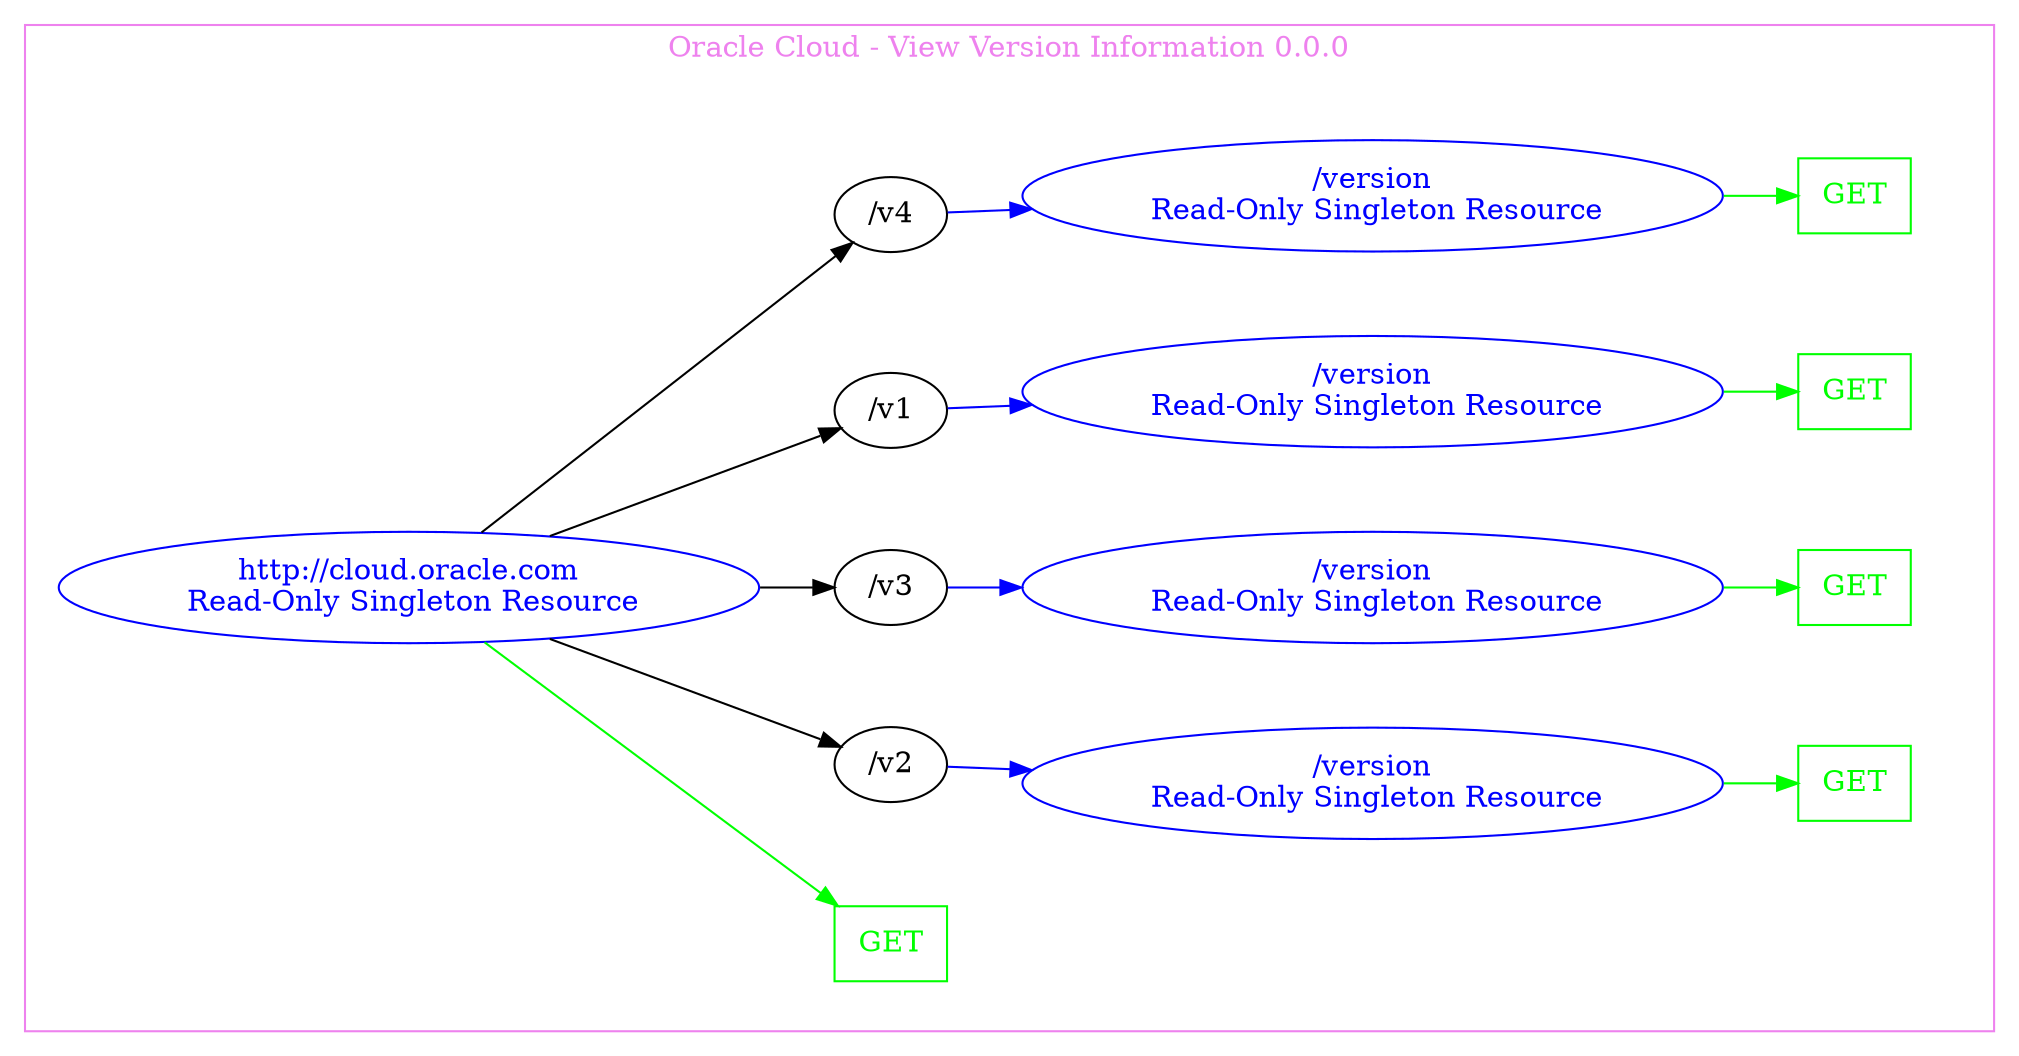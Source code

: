 digraph Cloud_Computing_REST_API {
rankdir="LR";
subgraph cluster_0 {
label="Oracle Cloud - View Version Information 0.0.0"
color=violet
fontcolor=violet
subgraph cluster_1 {
label=""
color=white
fontcolor=white
node1 [label="http://cloud.oracle.com\n Read-Only Singleton Resource", shape="ellipse", color="blue", fontcolor="blue"]
node1 -> node2 [color="green", fontcolor="green"]
subgraph cluster_2 {
label=""
color=white
fontcolor=white
node2 [label="GET", shape="box", color="green", fontcolor="green"]
}
node1 -> node3 [color="black", fontcolor="black"]
subgraph cluster_3 {
label=""
color=white
fontcolor=white
node3 [label="/v2", shape="ellipse", color="black", fontcolor="black"]
node3 -> node4 [color="blue", fontcolor="blue"]
subgraph cluster_4 {
label=""
color=white
fontcolor=white
node4 [label="/version\n Read-Only Singleton Resource", shape="ellipse", color="blue", fontcolor="blue"]
node4 -> node5 [color="green", fontcolor="green"]
subgraph cluster_5 {
label=""
color=white
fontcolor=white
node5 [label="GET", shape="box", color="green", fontcolor="green"]
}
}
}
node1 -> node6 [color="black", fontcolor="black"]
subgraph cluster_6 {
label=""
color=white
fontcolor=white
node6 [label="/v3", shape="ellipse", color="black", fontcolor="black"]
node6 -> node7 [color="blue", fontcolor="blue"]
subgraph cluster_7 {
label=""
color=white
fontcolor=white
node7 [label="/version\n Read-Only Singleton Resource", shape="ellipse", color="blue", fontcolor="blue"]
node7 -> node8 [color="green", fontcolor="green"]
subgraph cluster_8 {
label=""
color=white
fontcolor=white
node8 [label="GET", shape="box", color="green", fontcolor="green"]
}
}
}
node1 -> node9 [color="black", fontcolor="black"]
subgraph cluster_9 {
label=""
color=white
fontcolor=white
node9 [label="/v1", shape="ellipse", color="black", fontcolor="black"]
node9 -> node10 [color="blue", fontcolor="blue"]
subgraph cluster_10 {
label=""
color=white
fontcolor=white
node10 [label="/version\n Read-Only Singleton Resource", shape="ellipse", color="blue", fontcolor="blue"]
node10 -> node11 [color="green", fontcolor="green"]
subgraph cluster_11 {
label=""
color=white
fontcolor=white
node11 [label="GET", shape="box", color="green", fontcolor="green"]
}
}
}
node1 -> node12 [color="black", fontcolor="black"]
subgraph cluster_12 {
label=""
color=white
fontcolor=white
node12 [label="/v4", shape="ellipse", color="black", fontcolor="black"]
node12 -> node13 [color="blue", fontcolor="blue"]
subgraph cluster_13 {
label=""
color=white
fontcolor=white
node13 [label="/version\n Read-Only Singleton Resource", shape="ellipse", color="blue", fontcolor="blue"]
node13 -> node14 [color="green", fontcolor="green"]
subgraph cluster_14 {
label=""
color=white
fontcolor=white
node14 [label="GET", shape="box", color="green", fontcolor="green"]
}
}
}
}
}
}
